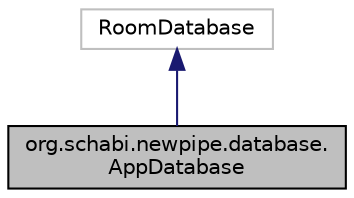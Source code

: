 digraph "org.schabi.newpipe.database.AppDatabase"
{
 // LATEX_PDF_SIZE
  edge [fontname="Helvetica",fontsize="10",labelfontname="Helvetica",labelfontsize="10"];
  node [fontname="Helvetica",fontsize="10",shape=record];
  Node2 [label="org.schabi.newpipe.database.\lAppDatabase",height=0.2,width=0.4,color="black", fillcolor="grey75", style="filled", fontcolor="black",tooltip=" "];
  Node3 -> Node2 [dir="back",color="midnightblue",fontsize="10",style="solid",fontname="Helvetica"];
  Node3 [label="RoomDatabase",height=0.2,width=0.4,color="grey75", fillcolor="white", style="filled",tooltip=" "];
}
